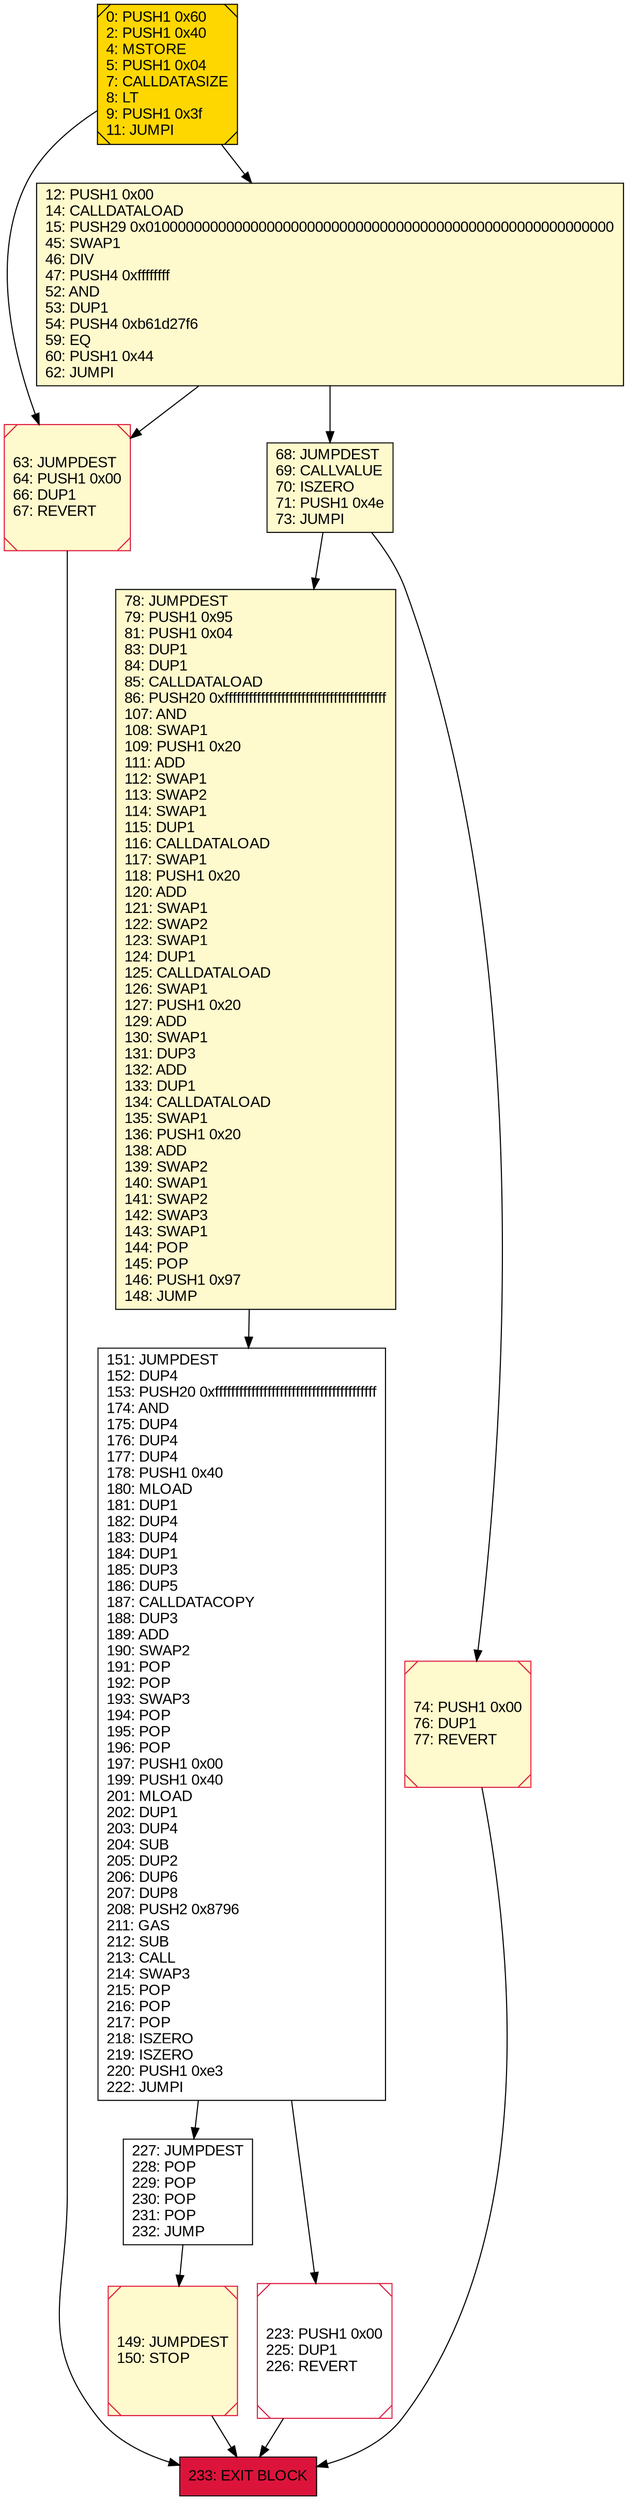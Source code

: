 digraph G {
bgcolor=transparent rankdir=UD;
node [shape=box style=filled color=black fillcolor=white fontname=arial fontcolor=black];
149 [label="149: JUMPDEST\l150: STOP\l" fillcolor=lemonchiffon shape=Msquare color=crimson ];
78 [label="78: JUMPDEST\l79: PUSH1 0x95\l81: PUSH1 0x04\l83: DUP1\l84: DUP1\l85: CALLDATALOAD\l86: PUSH20 0xffffffffffffffffffffffffffffffffffffffff\l107: AND\l108: SWAP1\l109: PUSH1 0x20\l111: ADD\l112: SWAP1\l113: SWAP2\l114: SWAP1\l115: DUP1\l116: CALLDATALOAD\l117: SWAP1\l118: PUSH1 0x20\l120: ADD\l121: SWAP1\l122: SWAP2\l123: SWAP1\l124: DUP1\l125: CALLDATALOAD\l126: SWAP1\l127: PUSH1 0x20\l129: ADD\l130: SWAP1\l131: DUP3\l132: ADD\l133: DUP1\l134: CALLDATALOAD\l135: SWAP1\l136: PUSH1 0x20\l138: ADD\l139: SWAP2\l140: SWAP1\l141: SWAP2\l142: SWAP3\l143: SWAP1\l144: POP\l145: POP\l146: PUSH1 0x97\l148: JUMP\l" fillcolor=lemonchiffon ];
68 [label="68: JUMPDEST\l69: CALLVALUE\l70: ISZERO\l71: PUSH1 0x4e\l73: JUMPI\l" fillcolor=lemonchiffon ];
233 [label="233: EXIT BLOCK\l" fillcolor=crimson ];
63 [label="63: JUMPDEST\l64: PUSH1 0x00\l66: DUP1\l67: REVERT\l" fillcolor=lemonchiffon shape=Msquare color=crimson ];
12 [label="12: PUSH1 0x00\l14: CALLDATALOAD\l15: PUSH29 0x0100000000000000000000000000000000000000000000000000000000\l45: SWAP1\l46: DIV\l47: PUSH4 0xffffffff\l52: AND\l53: DUP1\l54: PUSH4 0xb61d27f6\l59: EQ\l60: PUSH1 0x44\l62: JUMPI\l" fillcolor=lemonchiffon ];
74 [label="74: PUSH1 0x00\l76: DUP1\l77: REVERT\l" fillcolor=lemonchiffon shape=Msquare color=crimson ];
151 [label="151: JUMPDEST\l152: DUP4\l153: PUSH20 0xffffffffffffffffffffffffffffffffffffffff\l174: AND\l175: DUP4\l176: DUP4\l177: DUP4\l178: PUSH1 0x40\l180: MLOAD\l181: DUP1\l182: DUP4\l183: DUP4\l184: DUP1\l185: DUP3\l186: DUP5\l187: CALLDATACOPY\l188: DUP3\l189: ADD\l190: SWAP2\l191: POP\l192: POP\l193: SWAP3\l194: POP\l195: POP\l196: POP\l197: PUSH1 0x00\l199: PUSH1 0x40\l201: MLOAD\l202: DUP1\l203: DUP4\l204: SUB\l205: DUP2\l206: DUP6\l207: DUP8\l208: PUSH2 0x8796\l211: GAS\l212: SUB\l213: CALL\l214: SWAP3\l215: POP\l216: POP\l217: POP\l218: ISZERO\l219: ISZERO\l220: PUSH1 0xe3\l222: JUMPI\l" ];
227 [label="227: JUMPDEST\l228: POP\l229: POP\l230: POP\l231: POP\l232: JUMP\l" ];
0 [label="0: PUSH1 0x60\l2: PUSH1 0x40\l4: MSTORE\l5: PUSH1 0x04\l7: CALLDATASIZE\l8: LT\l9: PUSH1 0x3f\l11: JUMPI\l" fillcolor=lemonchiffon shape=Msquare fillcolor=gold ];
223 [label="223: PUSH1 0x00\l225: DUP1\l226: REVERT\l" shape=Msquare color=crimson ];
12 -> 63;
151 -> 227;
12 -> 68;
74 -> 233;
149 -> 233;
68 -> 78;
227 -> 149;
68 -> 74;
151 -> 223;
63 -> 233;
0 -> 63;
0 -> 12;
223 -> 233;
78 -> 151;
}